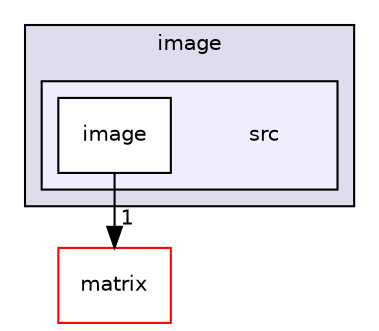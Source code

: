digraph "src" {
  compound=true
  node [ fontsize="10", fontname="Helvetica"];
  edge [ labelfontsize="10", labelfontname="Helvetica"];
  subgraph clusterdir_cc740b9b0c6dc91b723fcd6d0bf4df80 {
    graph [ bgcolor="#ddddee", pencolor="black", label="image" fontname="Helvetica", fontsize="10", URL="dir_cc740b9b0c6dc91b723fcd6d0bf4df80.html"]
  subgraph clusterdir_9af749c05424d1ed89f73213f1a1dd63 {
    graph [ bgcolor="#eeeeff", pencolor="black", label="" URL="dir_9af749c05424d1ed89f73213f1a1dd63.html"];
    dir_9af749c05424d1ed89f73213f1a1dd63 [shape=plaintext label="src"];
    dir_cc814a10536ba68906467775b4783e0c [shape=box label="image" color="black" fillcolor="white" style="filled" URL="dir_cc814a10536ba68906467775b4783e0c.html"];
  }
  }
  dir_da090391cf0fbcf770011b51df795fc9 [shape=box label="matrix" fillcolor="white" style="filled" color="red" URL="dir_da090391cf0fbcf770011b51df795fc9.html"];
  dir_cc814a10536ba68906467775b4783e0c->dir_da090391cf0fbcf770011b51df795fc9 [headlabel="1", labeldistance=1.5 headhref="dir_000028_000032.html"];
}
